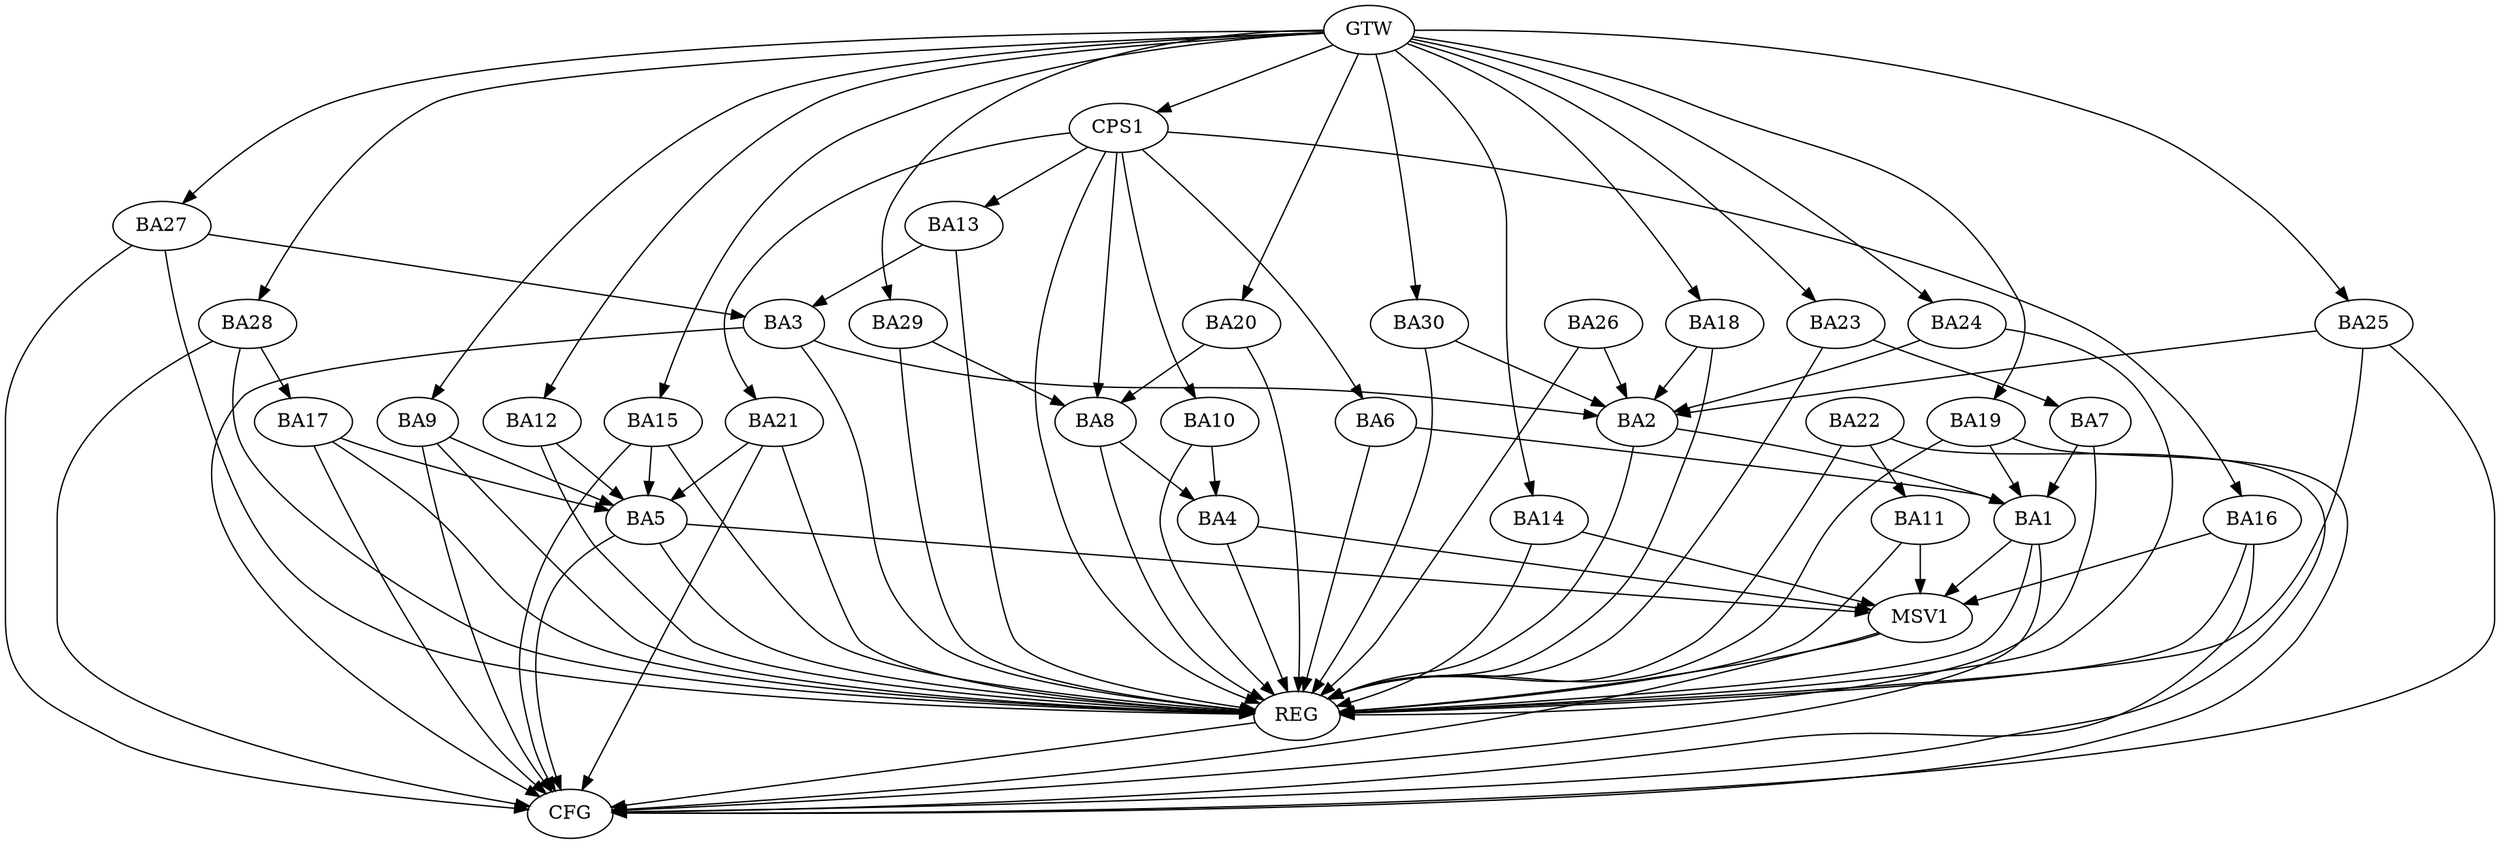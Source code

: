strict digraph G {
  BA1 [ label="BA1" ];
  BA2 [ label="BA2" ];
  BA3 [ label="BA3" ];
  BA4 [ label="BA4" ];
  BA5 [ label="BA5" ];
  BA6 [ label="BA6" ];
  BA7 [ label="BA7" ];
  BA8 [ label="BA8" ];
  BA9 [ label="BA9" ];
  BA10 [ label="BA10" ];
  BA11 [ label="BA11" ];
  BA12 [ label="BA12" ];
  BA13 [ label="BA13" ];
  BA14 [ label="BA14" ];
  BA15 [ label="BA15" ];
  BA16 [ label="BA16" ];
  BA17 [ label="BA17" ];
  BA18 [ label="BA18" ];
  BA19 [ label="BA19" ];
  BA20 [ label="BA20" ];
  BA21 [ label="BA21" ];
  BA22 [ label="BA22" ];
  BA23 [ label="BA23" ];
  BA24 [ label="BA24" ];
  BA25 [ label="BA25" ];
  BA26 [ label="BA26" ];
  BA27 [ label="BA27" ];
  BA28 [ label="BA28" ];
  BA29 [ label="BA29" ];
  BA30 [ label="BA30" ];
  CPS1 [ label="CPS1" ];
  GTW [ label="GTW" ];
  REG [ label="REG" ];
  CFG [ label="CFG" ];
  MSV1 [ label="MSV1" ];
  BA2 -> BA1;
  BA6 -> BA1;
  BA7 -> BA1;
  BA8 -> BA4;
  BA9 -> BA5;
  BA10 -> BA4;
  BA12 -> BA5;
  BA13 -> BA3;
  BA15 -> BA5;
  BA17 -> BA5;
  BA18 -> BA2;
  BA19 -> BA1;
  BA20 -> BA8;
  BA21 -> BA5;
  BA22 -> BA11;
  BA23 -> BA7;
  BA24 -> BA2;
  BA27 -> BA3;
  BA28 -> BA17;
  BA29 -> BA8;
  CPS1 -> BA16;
  CPS1 -> BA10;
  CPS1 -> BA6;
  CPS1 -> BA13;
  CPS1 -> BA8;
  CPS1 -> BA21;
  GTW -> BA9;
  GTW -> BA12;
  GTW -> BA14;
  GTW -> BA15;
  GTW -> BA18;
  GTW -> BA19;
  GTW -> BA20;
  GTW -> BA23;
  GTW -> BA24;
  GTW -> BA25;
  GTW -> BA27;
  GTW -> BA28;
  GTW -> BA29;
  GTW -> BA30;
  GTW -> CPS1;
  BA1 -> REG;
  BA2 -> REG;
  BA3 -> REG;
  BA4 -> REG;
  BA5 -> REG;
  BA6 -> REG;
  BA7 -> REG;
  BA8 -> REG;
  BA9 -> REG;
  BA10 -> REG;
  BA11 -> REG;
  BA12 -> REG;
  BA13 -> REG;
  BA14 -> REG;
  BA15 -> REG;
  BA16 -> REG;
  BA17 -> REG;
  BA18 -> REG;
  BA19 -> REG;
  BA20 -> REG;
  BA21 -> REG;
  BA22 -> REG;
  BA23 -> REG;
  BA24 -> REG;
  BA25 -> REG;
  BA26 -> REG;
  BA27 -> REG;
  BA28 -> REG;
  BA29 -> REG;
  BA30 -> REG;
  CPS1 -> REG;
  BA28 -> CFG;
  BA17 -> CFG;
  BA25 -> CFG;
  BA19 -> CFG;
  BA5 -> CFG;
  BA15 -> CFG;
  BA22 -> CFG;
  BA9 -> CFG;
  BA16 -> CFG;
  BA3 -> CFG;
  BA1 -> CFG;
  BA21 -> CFG;
  BA27 -> CFG;
  REG -> CFG;
  BA3 -> BA2;
  BA26 -> BA2;
  BA25 -> BA2;
  BA30 -> BA2;
  BA1 -> MSV1;
  BA4 -> MSV1;
  BA5 -> MSV1;
  BA11 -> MSV1;
  BA14 -> MSV1;
  BA16 -> MSV1;
  MSV1 -> REG;
  MSV1 -> CFG;
}
